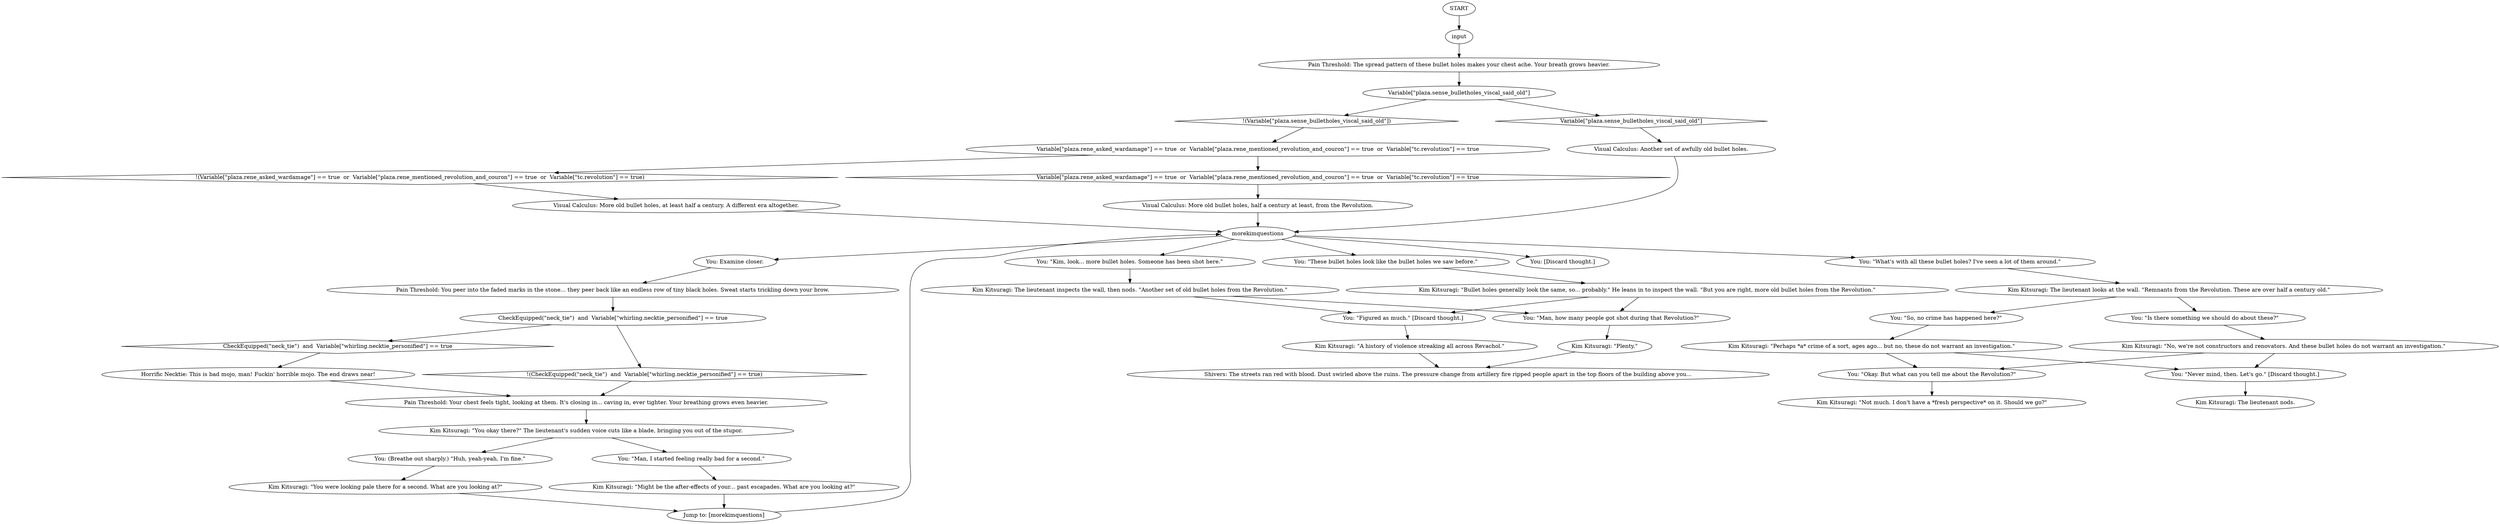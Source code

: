 # BACKYARD ORB / more bullet thoughts
# quick comments with kim or not about the other bullet holes in this wall.
# ==================================================
digraph G {
	  0 [label="START"];
	  1 [label="input"];
	  2 [label="You: Examine closer."];
	  3 [label="Visual Calculus: More old bullet holes, half a century at least, from the Revolution."];
	  4 [label="Kim Kitsuragi: \"Bullet holes generally look the same, so... probably.\" He leans in to inspect the wall. \"But you are right, more old bullet holes from the Revolution.\""];
	  5 [label="You: \"Okay. But what can you tell me about the Revolution?\""];
	  6 [label="You: \"So, no crime has happened here?\""];
	  7 [label="Kim Kitsuragi: \"Might be the after-effects of your... past escapades. What are you looking at?\""];
	  8 [label="Kim Kitsuragi: \"No, we're not constructors and renovators. And these bullet holes do not warrant an investigation.\""];
	  9 [label="CheckEquipped(\"neck_tie\")  and  Variable[\"whirling.necktie_personified\"] == true"];
	  10 [label="CheckEquipped(\"neck_tie\")  and  Variable[\"whirling.necktie_personified\"] == true", shape=diamond];
	  11 [label="!(CheckEquipped(\"neck_tie\")  and  Variable[\"whirling.necktie_personified\"] == true)", shape=diamond];
	  12 [label="Kim Kitsuragi: The lieutenant nods."];
	  13 [label="Variable[\"plaza.rene_asked_wardamage\"] == true  or  Variable[\"plaza.rene_mentioned_revolution_and_couron\"] == true  or  Variable[\"tc.revolution\"] == true"];
	  14 [label="Variable[\"plaza.rene_asked_wardamage\"] == true  or  Variable[\"plaza.rene_mentioned_revolution_and_couron\"] == true  or  Variable[\"tc.revolution\"] == true", shape=diamond];
	  15 [label="!(Variable[\"plaza.rene_asked_wardamage\"] == true  or  Variable[\"plaza.rene_mentioned_revolution_and_couron\"] == true  or  Variable[\"tc.revolution\"] == true)", shape=diamond];
	  16 [label="You: \"Is there something we should do about these?\""];
	  17 [label="Pain Threshold: Your chest feels tight, looking at them. It's closing in... caving in, ever tighter. Your breathing grows even heavier."];
	  19 [label="You: \"Man, I started feeling really bad for a second.\""];
	  20 [label="Shivers: The streets ran red with blood. Dust swirled above the ruins. The pressure change from artillery fire ripped people apart in the top floors of the building above you..."];
	  21 [label="Visual Calculus: More old bullet holes, at least half a century. A different era altogether."];
	  22 [label="You: \"These bullet holes look like the bullet holes we saw before.\""];
	  23 [label="You: (Breathe out sharply.) \"Huh, yeah-yeah, I'm fine.\""];
	  24 [label="You: [Discard thought.]"];
	  25 [label="You: \"Never mind, then. Let's go.\" [Discard thought.]"];
	  26 [label="Kim Kitsuragi: \"You were looking pale there for a second. What are you looking at?\""];
	  27 [label="Jump to: [morekimquestions]"];
	  28 [label="You: \"Figured as much.\" [Discard thought.]"];
	  29 [label="Kim Kitsuragi: \"Not much. I don't have a *fresh perspective* on it. Should we go?\""];
	  30 [label="morekimquestions"];
	  31 [label="Kim Kitsuragi: \"You okay there?\" The lieutenant's sudden voice cuts like a blade, bringing you out of the stupor."];
	  32 [label="You: \"Man, how many people got shot during that Revolution?\""];
	  33 [label="Kim Kitsuragi: \"Plenty.\""];
	  34 [label="You: \"Kim, look... more bullet holes. Someone has been shot here.\""];
	  35 [label="Visual Calculus: Another set of awfully old bullet holes."];
	  36 [label="Kim Kitsuragi: \"Perhaps *a* crime of a sort, ages ago... but no, these do not warrant an investigation.\""];
	  37 [label="Variable[\"plaza.sense_bulletholes_viscal_said_old\"]"];
	  38 [label="Variable[\"plaza.sense_bulletholes_viscal_said_old\"]", shape=diamond];
	  39 [label="!(Variable[\"plaza.sense_bulletholes_viscal_said_old\"])", shape=diamond];
	  40 [label="Pain Threshold: The spread pattern of these bullet holes makes your chest ache. Your breath grows heavier."];
	  41 [label="Kim Kitsuragi: The lieutenant inspects the wall, then nods. \"Another set of old bullet holes from the Revolution.\""];
	  42 [label="You: \"What's with all these bullet holes? I've seen a lot of them around.\""];
	  43 [label="Kim Kitsuragi: The lieutenant looks at the wall. \"Remnants from the Revolution. These are over half a century old.\""];
	  44 [label="Horrific Necktie: This is bad mojo, man! Fuckin' horrible mojo. The end draws near!"];
	  45 [label="Kim Kitsuragi: \"A history of violence streaking all across Revachol.\""];
	  46 [label="Pain Threshold: You peer into the faded marks in the stone... they peer back like an endless row of tiny black holes. Sweat starts trickling down your brow."];
	  0 -> 1
	  1 -> 40
	  2 -> 46
	  3 -> 30
	  4 -> 32
	  4 -> 28
	  5 -> 29
	  6 -> 36
	  7 -> 27
	  8 -> 25
	  8 -> 5
	  9 -> 10
	  9 -> 11
	  10 -> 44
	  11 -> 17
	  13 -> 14
	  13 -> 15
	  14 -> 3
	  15 -> 21
	  16 -> 8
	  17 -> 31
	  19 -> 7
	  21 -> 30
	  22 -> 4
	  23 -> 26
	  25 -> 12
	  26 -> 27
	  27 -> 30
	  28 -> 45
	  30 -> 2
	  30 -> 34
	  30 -> 42
	  30 -> 22
	  30 -> 24
	  31 -> 19
	  31 -> 23
	  32 -> 33
	  33 -> 20
	  34 -> 41
	  35 -> 30
	  36 -> 25
	  36 -> 5
	  37 -> 38
	  37 -> 39
	  38 -> 35
	  39 -> 13
	  40 -> 37
	  41 -> 32
	  41 -> 28
	  42 -> 43
	  43 -> 16
	  43 -> 6
	  44 -> 17
	  45 -> 20
	  46 -> 9
}

